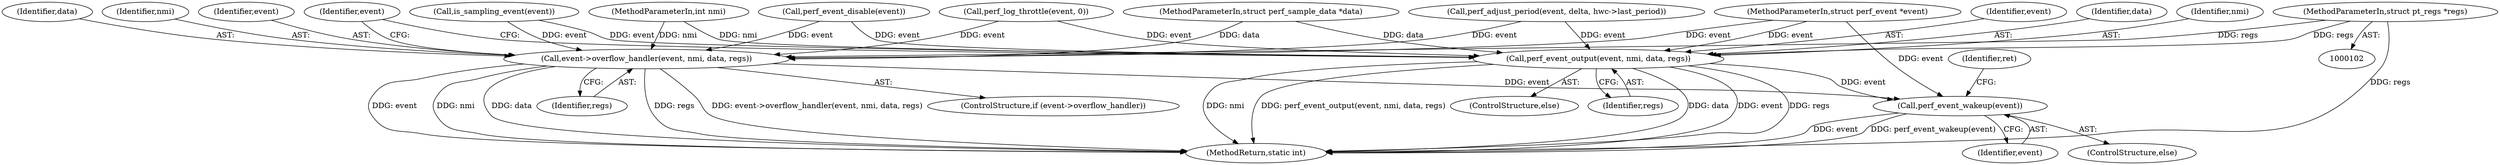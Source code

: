 digraph "0_linux_a8b0ca17b80e92faab46ee7179ba9e99ccb61233_53@pointer" {
"1000107" [label="(MethodParameterIn,struct pt_regs *regs)"];
"1000244" [label="(Call,event->overflow_handler(event, nmi, data, regs))"];
"1000278" [label="(Call,perf_event_wakeup(event))"];
"1000250" [label="(Call,perf_event_output(event, nmi, data, regs))"];
"1000249" [label="(ControlStructure,else)"];
"1000277" [label="(ControlStructure,else)"];
"1000247" [label="(Identifier,data)"];
"1000279" [label="(Identifier,event)"];
"1000244" [label="(Call,event->overflow_handler(event, nmi, data, regs))"];
"1000106" [label="(MethodParameterIn,struct perf_sample_data *data)"];
"1000151" [label="(Call,perf_log_throttle(event, 0))"];
"1000278" [label="(Call,perf_event_wakeup(event))"];
"1000251" [label="(Identifier,event)"];
"1000196" [label="(Call,perf_adjust_period(event, delta, hwc->last_period))"];
"1000240" [label="(ControlStructure,if (event->overflow_handler))"];
"1000253" [label="(Identifier,data)"];
"1000258" [label="(Identifier,event)"];
"1000254" [label="(Identifier,regs)"];
"1000131" [label="(Call,is_sampling_event(event))"];
"1000281" [label="(Identifier,ret)"];
"1000282" [label="(MethodReturn,static int)"];
"1000246" [label="(Identifier,nmi)"];
"1000238" [label="(Call,perf_event_disable(event))"];
"1000107" [label="(MethodParameterIn,struct pt_regs *regs)"];
"1000245" [label="(Identifier,event)"];
"1000252" [label="(Identifier,nmi)"];
"1000250" [label="(Call,perf_event_output(event, nmi, data, regs))"];
"1000103" [label="(MethodParameterIn,struct perf_event *event)"];
"1000248" [label="(Identifier,regs)"];
"1000104" [label="(MethodParameterIn,int nmi)"];
"1000107" -> "1000102"  [label="AST: "];
"1000107" -> "1000282"  [label="DDG: regs"];
"1000107" -> "1000244"  [label="DDG: regs"];
"1000107" -> "1000250"  [label="DDG: regs"];
"1000244" -> "1000240"  [label="AST: "];
"1000244" -> "1000248"  [label="CFG: "];
"1000245" -> "1000244"  [label="AST: "];
"1000246" -> "1000244"  [label="AST: "];
"1000247" -> "1000244"  [label="AST: "];
"1000248" -> "1000244"  [label="AST: "];
"1000258" -> "1000244"  [label="CFG: "];
"1000244" -> "1000282"  [label="DDG: regs"];
"1000244" -> "1000282"  [label="DDG: event->overflow_handler(event, nmi, data, regs)"];
"1000244" -> "1000282"  [label="DDG: event"];
"1000244" -> "1000282"  [label="DDG: nmi"];
"1000244" -> "1000282"  [label="DDG: data"];
"1000238" -> "1000244"  [label="DDG: event"];
"1000131" -> "1000244"  [label="DDG: event"];
"1000151" -> "1000244"  [label="DDG: event"];
"1000196" -> "1000244"  [label="DDG: event"];
"1000103" -> "1000244"  [label="DDG: event"];
"1000104" -> "1000244"  [label="DDG: nmi"];
"1000106" -> "1000244"  [label="DDG: data"];
"1000244" -> "1000278"  [label="DDG: event"];
"1000278" -> "1000277"  [label="AST: "];
"1000278" -> "1000279"  [label="CFG: "];
"1000279" -> "1000278"  [label="AST: "];
"1000281" -> "1000278"  [label="CFG: "];
"1000278" -> "1000282"  [label="DDG: perf_event_wakeup(event)"];
"1000278" -> "1000282"  [label="DDG: event"];
"1000250" -> "1000278"  [label="DDG: event"];
"1000103" -> "1000278"  [label="DDG: event"];
"1000250" -> "1000249"  [label="AST: "];
"1000250" -> "1000254"  [label="CFG: "];
"1000251" -> "1000250"  [label="AST: "];
"1000252" -> "1000250"  [label="AST: "];
"1000253" -> "1000250"  [label="AST: "];
"1000254" -> "1000250"  [label="AST: "];
"1000258" -> "1000250"  [label="CFG: "];
"1000250" -> "1000282"  [label="DDG: data"];
"1000250" -> "1000282"  [label="DDG: event"];
"1000250" -> "1000282"  [label="DDG: regs"];
"1000250" -> "1000282"  [label="DDG: nmi"];
"1000250" -> "1000282"  [label="DDG: perf_event_output(event, nmi, data, regs)"];
"1000238" -> "1000250"  [label="DDG: event"];
"1000131" -> "1000250"  [label="DDG: event"];
"1000151" -> "1000250"  [label="DDG: event"];
"1000196" -> "1000250"  [label="DDG: event"];
"1000103" -> "1000250"  [label="DDG: event"];
"1000104" -> "1000250"  [label="DDG: nmi"];
"1000106" -> "1000250"  [label="DDG: data"];
}
